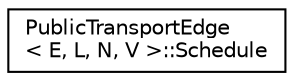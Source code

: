 digraph "Graphical Class Hierarchy"
{
  edge [fontname="Helvetica",fontsize="10",labelfontname="Helvetica",labelfontsize="10"];
  node [fontname="Helvetica",fontsize="10",shape=record];
  rankdir="LR";
  Node0 [label="PublicTransportEdge\l\< E, L, N, V \>::Schedule",height=0.2,width=0.4,color="black", fillcolor="white", style="filled",URL="$db/d59/struct_public_transport_edge_1_1_schedule.html"];
}
